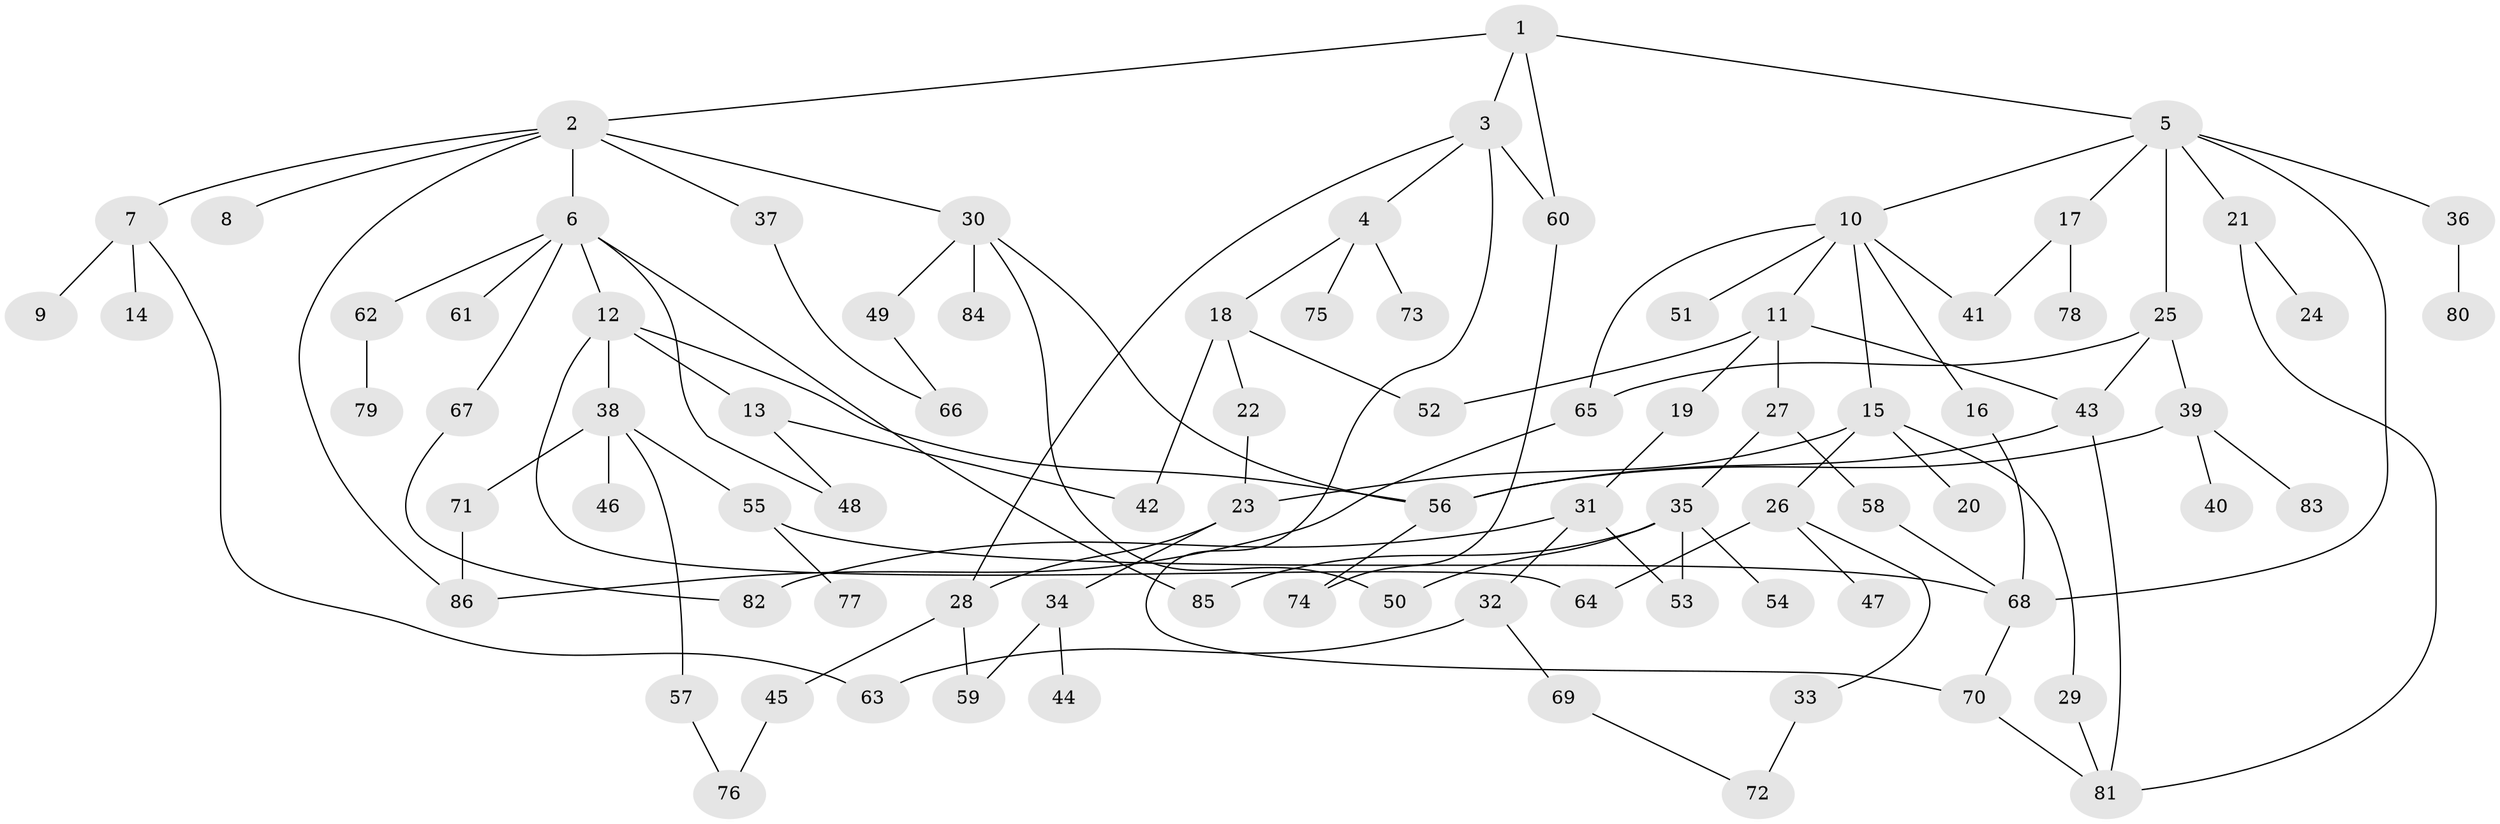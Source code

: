 // Generated by graph-tools (version 1.1) at 2025/25/03/09/25 03:25:35]
// undirected, 86 vertices, 117 edges
graph export_dot {
graph [start="1"]
  node [color=gray90,style=filled];
  1;
  2;
  3;
  4;
  5;
  6;
  7;
  8;
  9;
  10;
  11;
  12;
  13;
  14;
  15;
  16;
  17;
  18;
  19;
  20;
  21;
  22;
  23;
  24;
  25;
  26;
  27;
  28;
  29;
  30;
  31;
  32;
  33;
  34;
  35;
  36;
  37;
  38;
  39;
  40;
  41;
  42;
  43;
  44;
  45;
  46;
  47;
  48;
  49;
  50;
  51;
  52;
  53;
  54;
  55;
  56;
  57;
  58;
  59;
  60;
  61;
  62;
  63;
  64;
  65;
  66;
  67;
  68;
  69;
  70;
  71;
  72;
  73;
  74;
  75;
  76;
  77;
  78;
  79;
  80;
  81;
  82;
  83;
  84;
  85;
  86;
  1 -- 2;
  1 -- 3;
  1 -- 5;
  1 -- 60;
  2 -- 6;
  2 -- 7;
  2 -- 8;
  2 -- 30;
  2 -- 37;
  2 -- 86;
  3 -- 4;
  3 -- 60;
  3 -- 28;
  3 -- 70;
  4 -- 18;
  4 -- 73;
  4 -- 75;
  5 -- 10;
  5 -- 17;
  5 -- 21;
  5 -- 25;
  5 -- 36;
  5 -- 68;
  6 -- 12;
  6 -- 48;
  6 -- 61;
  6 -- 62;
  6 -- 67;
  6 -- 85;
  7 -- 9;
  7 -- 14;
  7 -- 63;
  10 -- 11;
  10 -- 15;
  10 -- 16;
  10 -- 41;
  10 -- 51;
  10 -- 65;
  11 -- 19;
  11 -- 27;
  11 -- 52;
  11 -- 43;
  12 -- 13;
  12 -- 38;
  12 -- 56;
  12 -- 64;
  13 -- 42;
  13 -- 48;
  15 -- 20;
  15 -- 26;
  15 -- 29;
  15 -- 23;
  16 -- 68;
  17 -- 78;
  17 -- 41;
  18 -- 22;
  18 -- 42;
  18 -- 52;
  19 -- 31;
  21 -- 24;
  21 -- 81;
  22 -- 23;
  23 -- 28;
  23 -- 34;
  25 -- 39;
  25 -- 43;
  25 -- 65;
  26 -- 33;
  26 -- 47;
  26 -- 64;
  27 -- 35;
  27 -- 58;
  28 -- 45;
  28 -- 59;
  29 -- 81;
  30 -- 49;
  30 -- 50;
  30 -- 84;
  30 -- 56;
  31 -- 32;
  31 -- 82;
  31 -- 53;
  32 -- 63;
  32 -- 69;
  33 -- 72;
  34 -- 44;
  34 -- 59;
  35 -- 53;
  35 -- 54;
  35 -- 85;
  35 -- 50;
  36 -- 80;
  37 -- 66;
  38 -- 46;
  38 -- 55;
  38 -- 57;
  38 -- 71;
  39 -- 40;
  39 -- 83;
  39 -- 56;
  43 -- 81;
  43 -- 56;
  45 -- 76;
  49 -- 66;
  55 -- 68;
  55 -- 77;
  56 -- 74;
  57 -- 76;
  58 -- 68;
  60 -- 74;
  62 -- 79;
  65 -- 86;
  67 -- 82;
  68 -- 70;
  69 -- 72;
  70 -- 81;
  71 -- 86;
}

